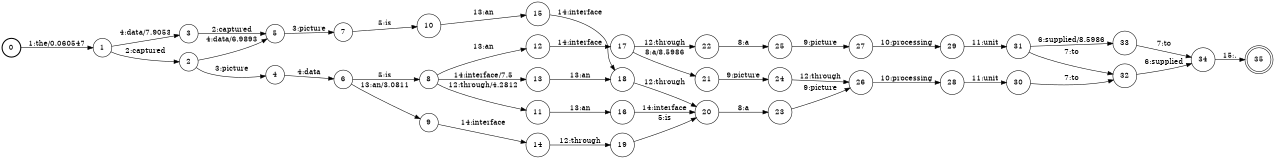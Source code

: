 digraph FST {
rankdir = LR;
size = "8.5,11";
label = "";
center = 1;
orientation = Portrait;
ranksep = "0.4";
nodesep = "0.25";
0 [label = "0", shape = circle, style = bold, fontsize = 14]
	0 -> 1 [label = "1:the/0.060547", fontsize = 14];
1 [label = "1", shape = circle, style = solid, fontsize = 14]
	1 -> 2 [label = "2:captured", fontsize = 14];
	1 -> 3 [label = "4:data/7.9053", fontsize = 14];
2 [label = "2", shape = circle, style = solid, fontsize = 14]
	2 -> 4 [label = "3:picture", fontsize = 14];
	2 -> 5 [label = "4:data/6.9893", fontsize = 14];
3 [label = "3", shape = circle, style = solid, fontsize = 14]
	3 -> 5 [label = "2:captured", fontsize = 14];
4 [label = "4", shape = circle, style = solid, fontsize = 14]
	4 -> 6 [label = "4:data", fontsize = 14];
5 [label = "5", shape = circle, style = solid, fontsize = 14]
	5 -> 7 [label = "3:picture", fontsize = 14];
6 [label = "6", shape = circle, style = solid, fontsize = 14]
	6 -> 8 [label = "5:is", fontsize = 14];
	6 -> 9 [label = "13:an/3.0811", fontsize = 14];
7 [label = "7", shape = circle, style = solid, fontsize = 14]
	7 -> 10 [label = "5:is", fontsize = 14];
8 [label = "8", shape = circle, style = solid, fontsize = 14]
	8 -> 11 [label = "12:through/4.2812", fontsize = 14];
	8 -> 12 [label = "13:an", fontsize = 14];
	8 -> 13 [label = "14:interface/7.5", fontsize = 14];
9 [label = "9", shape = circle, style = solid, fontsize = 14]
	9 -> 14 [label = "14:interface", fontsize = 14];
10 [label = "10", shape = circle, style = solid, fontsize = 14]
	10 -> 15 [label = "13:an", fontsize = 14];
11 [label = "11", shape = circle, style = solid, fontsize = 14]
	11 -> 16 [label = "13:an", fontsize = 14];
12 [label = "12", shape = circle, style = solid, fontsize = 14]
	12 -> 17 [label = "14:interface", fontsize = 14];
13 [label = "13", shape = circle, style = solid, fontsize = 14]
	13 -> 18 [label = "13:an", fontsize = 14];
14 [label = "14", shape = circle, style = solid, fontsize = 14]
	14 -> 19 [label = "12:through", fontsize = 14];
15 [label = "15", shape = circle, style = solid, fontsize = 14]
	15 -> 18 [label = "14:interface", fontsize = 14];
16 [label = "16", shape = circle, style = solid, fontsize = 14]
	16 -> 20 [label = "14:interface", fontsize = 14];
17 [label = "17", shape = circle, style = solid, fontsize = 14]
	17 -> 21 [label = "8:a/8.5986", fontsize = 14];
	17 -> 22 [label = "12:through", fontsize = 14];
18 [label = "18", shape = circle, style = solid, fontsize = 14]
	18 -> 20 [label = "12:through", fontsize = 14];
19 [label = "19", shape = circle, style = solid, fontsize = 14]
	19 -> 20 [label = "5:is", fontsize = 14];
20 [label = "20", shape = circle, style = solid, fontsize = 14]
	20 -> 23 [label = "8:a", fontsize = 14];
21 [label = "21", shape = circle, style = solid, fontsize = 14]
	21 -> 24 [label = "9:picture", fontsize = 14];
22 [label = "22", shape = circle, style = solid, fontsize = 14]
	22 -> 25 [label = "8:a", fontsize = 14];
23 [label = "23", shape = circle, style = solid, fontsize = 14]
	23 -> 26 [label = "9:picture", fontsize = 14];
24 [label = "24", shape = circle, style = solid, fontsize = 14]
	24 -> 26 [label = "12:through", fontsize = 14];
25 [label = "25", shape = circle, style = solid, fontsize = 14]
	25 -> 27 [label = "9:picture", fontsize = 14];
26 [label = "26", shape = circle, style = solid, fontsize = 14]
	26 -> 28 [label = "10:processing", fontsize = 14];
27 [label = "27", shape = circle, style = solid, fontsize = 14]
	27 -> 29 [label = "10:processing", fontsize = 14];
28 [label = "28", shape = circle, style = solid, fontsize = 14]
	28 -> 30 [label = "11:unit", fontsize = 14];
29 [label = "29", shape = circle, style = solid, fontsize = 14]
	29 -> 31 [label = "11:unit", fontsize = 14];
30 [label = "30", shape = circle, style = solid, fontsize = 14]
	30 -> 32 [label = "7:to", fontsize = 14];
31 [label = "31", shape = circle, style = solid, fontsize = 14]
	31 -> 33 [label = "6:supplied/8.5986", fontsize = 14];
	31 -> 32 [label = "7:to", fontsize = 14];
32 [label = "32", shape = circle, style = solid, fontsize = 14]
	32 -> 34 [label = "6:supplied", fontsize = 14];
33 [label = "33", shape = circle, style = solid, fontsize = 14]
	33 -> 34 [label = "7:to", fontsize = 14];
34 [label = "34", shape = circle, style = solid, fontsize = 14]
	34 -> 35 [label = "15:.", fontsize = 14];
35 [label = "35", shape = doublecircle, style = solid, fontsize = 14]
}

